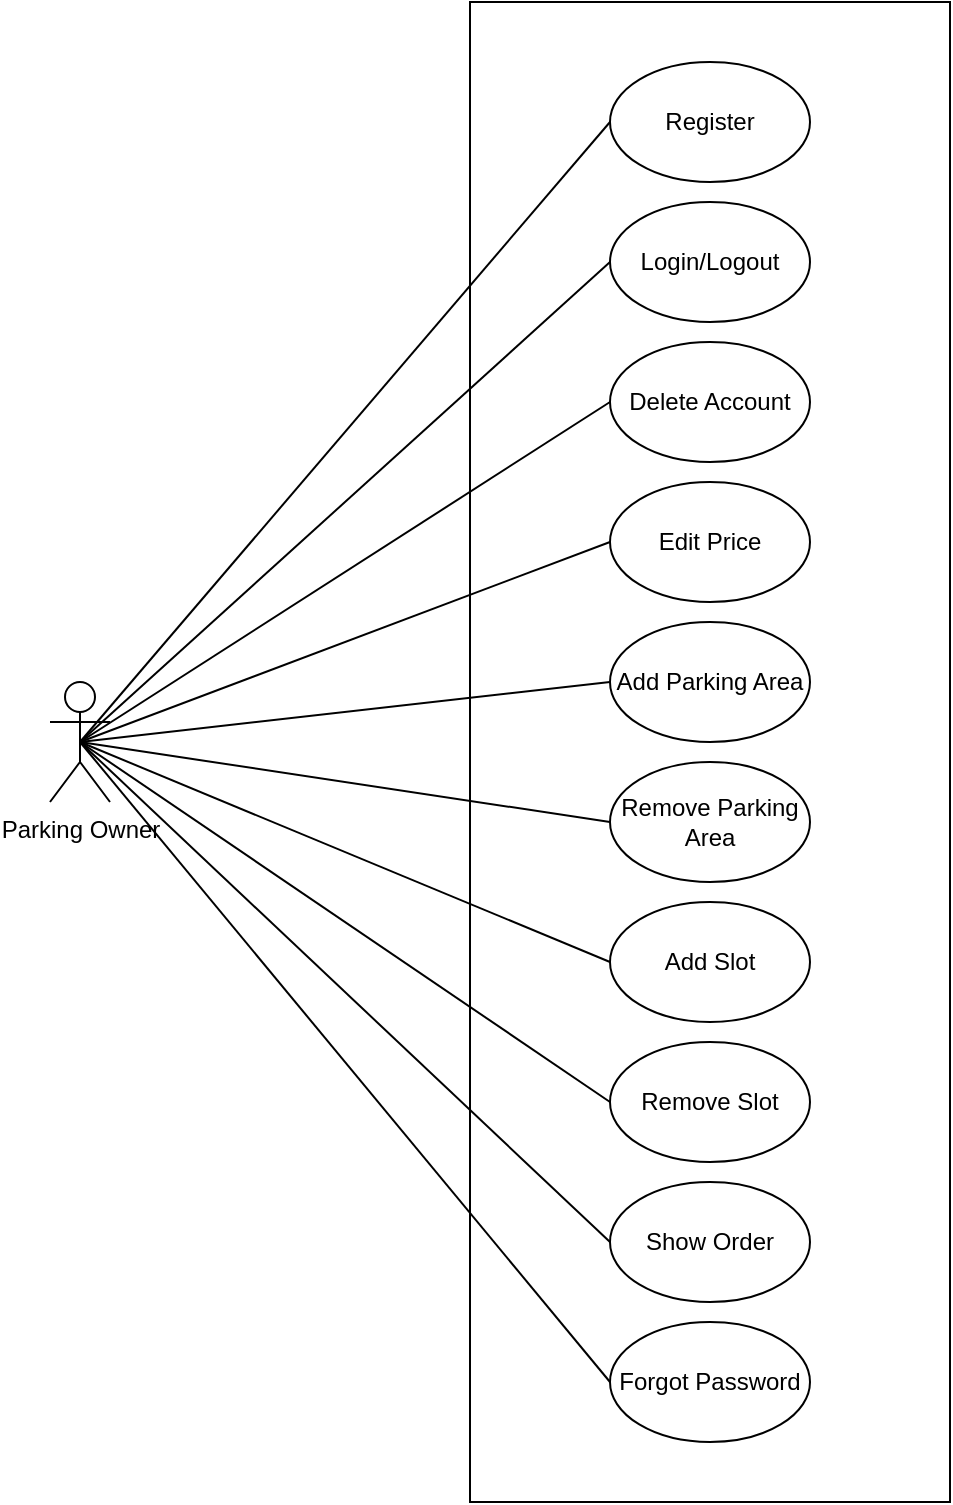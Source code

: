 <mxfile version="20.3.6" type="github">
  <diagram id="i-iJf0vgYVf8i7o0z8mV" name="Page-1">
    <mxGraphModel dx="827" dy="476" grid="1" gridSize="10" guides="1" tooltips="1" connect="1" arrows="1" fold="1" page="1" pageScale="1" pageWidth="850" pageHeight="1100" math="0" shadow="0">
      <root>
        <mxCell id="0" />
        <mxCell id="1" parent="0" />
        <mxCell id="Za69jp9n-biE8mrZsM6M-49" value="" style="verticalLabelPosition=bottom;verticalAlign=top;html=1;shape=mxgraph.basic.rect;fillColor2=none;strokeWidth=1;size=20;indent=5;fillColor=none;noLabel=1;backgroundOutline=0;" vertex="1" parent="1">
          <mxGeometry x="290" y="50" width="240" height="750" as="geometry" />
        </mxCell>
        <mxCell id="Za69jp9n-biE8mrZsM6M-1" value="Register" style="ellipse;whiteSpace=wrap;html=1;" vertex="1" parent="1">
          <mxGeometry x="360" y="80" width="100" height="60" as="geometry" />
        </mxCell>
        <mxCell id="Za69jp9n-biE8mrZsM6M-2" value="Login/Logout" style="ellipse;whiteSpace=wrap;html=1;" vertex="1" parent="1">
          <mxGeometry x="360" y="150" width="100" height="60" as="geometry" />
        </mxCell>
        <mxCell id="Za69jp9n-biE8mrZsM6M-3" value="Delete Account" style="ellipse;whiteSpace=wrap;html=1;" vertex="1" parent="1">
          <mxGeometry x="360" y="220" width="100" height="60" as="geometry" />
        </mxCell>
        <mxCell id="Za69jp9n-biE8mrZsM6M-4" value="Edit Price" style="ellipse;whiteSpace=wrap;html=1;" vertex="1" parent="1">
          <mxGeometry x="360" y="290" width="100" height="60" as="geometry" />
        </mxCell>
        <mxCell id="Za69jp9n-biE8mrZsM6M-5" value="Add Parking Area" style="ellipse;whiteSpace=wrap;html=1;" vertex="1" parent="1">
          <mxGeometry x="360" y="360" width="100" height="60" as="geometry" />
        </mxCell>
        <mxCell id="Za69jp9n-biE8mrZsM6M-6" value="Remove Parking Area" style="ellipse;whiteSpace=wrap;html=1;" vertex="1" parent="1">
          <mxGeometry x="360" y="430" width="100" height="60" as="geometry" />
        </mxCell>
        <mxCell id="Za69jp9n-biE8mrZsM6M-7" value="Add Slot" style="ellipse;whiteSpace=wrap;html=1;" vertex="1" parent="1">
          <mxGeometry x="360" y="500" width="100" height="60" as="geometry" />
        </mxCell>
        <mxCell id="Za69jp9n-biE8mrZsM6M-8" value="Remove Slot" style="ellipse;whiteSpace=wrap;html=1;" vertex="1" parent="1">
          <mxGeometry x="360" y="570" width="100" height="60" as="geometry" />
        </mxCell>
        <mxCell id="Za69jp9n-biE8mrZsM6M-9" value="Show Order" style="ellipse;whiteSpace=wrap;html=1;" vertex="1" parent="1">
          <mxGeometry x="360" y="640" width="100" height="60" as="geometry" />
        </mxCell>
        <mxCell id="Za69jp9n-biE8mrZsM6M-10" value="Forgot Password" style="ellipse;whiteSpace=wrap;html=1;" vertex="1" parent="1">
          <mxGeometry x="360" y="710" width="100" height="60" as="geometry" />
        </mxCell>
        <mxCell id="Za69jp9n-biE8mrZsM6M-11" value="Parking Owner" style="shape=umlActor;verticalLabelPosition=bottom;verticalAlign=top;html=1;outlineConnect=0;" vertex="1" parent="1">
          <mxGeometry x="80" y="390" width="30" height="60" as="geometry" />
        </mxCell>
        <mxCell id="Za69jp9n-biE8mrZsM6M-26" value="" style="endArrow=none;html=1;rounded=0;exitX=0.5;exitY=0.5;exitDx=0;exitDy=0;exitPerimeter=0;entryX=0;entryY=0.5;entryDx=0;entryDy=0;" edge="1" parent="1" source="Za69jp9n-biE8mrZsM6M-11" target="Za69jp9n-biE8mrZsM6M-1">
          <mxGeometry width="50" height="50" relative="1" as="geometry">
            <mxPoint x="400" y="500" as="sourcePoint" />
            <mxPoint x="450" y="450" as="targetPoint" />
          </mxGeometry>
        </mxCell>
        <mxCell id="Za69jp9n-biE8mrZsM6M-29" value="" style="endArrow=none;html=1;rounded=0;exitX=0.5;exitY=0.5;exitDx=0;exitDy=0;exitPerimeter=0;entryX=0;entryY=0.5;entryDx=0;entryDy=0;" edge="1" parent="1" source="Za69jp9n-biE8mrZsM6M-11" target="Za69jp9n-biE8mrZsM6M-4">
          <mxGeometry width="50" height="50" relative="1" as="geometry">
            <mxPoint x="400" y="350" as="sourcePoint" />
            <mxPoint x="360" y="330" as="targetPoint" />
          </mxGeometry>
        </mxCell>
        <mxCell id="Za69jp9n-biE8mrZsM6M-30" value="" style="endArrow=none;html=1;rounded=0;exitX=0.5;exitY=0.5;exitDx=0;exitDy=0;exitPerimeter=0;entryX=0;entryY=0.5;entryDx=0;entryDy=0;" edge="1" parent="1" source="Za69jp9n-biE8mrZsM6M-11" target="Za69jp9n-biE8mrZsM6M-5">
          <mxGeometry width="50" height="50" relative="1" as="geometry">
            <mxPoint x="400" y="350" as="sourcePoint" />
            <mxPoint x="450" y="300" as="targetPoint" />
          </mxGeometry>
        </mxCell>
        <mxCell id="Za69jp9n-biE8mrZsM6M-31" value="" style="endArrow=none;html=1;rounded=0;exitX=0.5;exitY=0.5;exitDx=0;exitDy=0;exitPerimeter=0;entryX=0;entryY=0.5;entryDx=0;entryDy=0;" edge="1" parent="1" source="Za69jp9n-biE8mrZsM6M-11" target="Za69jp9n-biE8mrZsM6M-6">
          <mxGeometry width="50" height="50" relative="1" as="geometry">
            <mxPoint x="400" y="500" as="sourcePoint" />
            <mxPoint x="450" y="450" as="targetPoint" />
          </mxGeometry>
        </mxCell>
        <mxCell id="Za69jp9n-biE8mrZsM6M-32" value="" style="endArrow=none;html=1;rounded=0;entryX=0.5;entryY=0.5;entryDx=0;entryDy=0;entryPerimeter=0;exitX=0;exitY=0.5;exitDx=0;exitDy=0;" edge="1" parent="1" source="Za69jp9n-biE8mrZsM6M-7" target="Za69jp9n-biE8mrZsM6M-11">
          <mxGeometry width="50" height="50" relative="1" as="geometry">
            <mxPoint x="400" y="640" as="sourcePoint" />
            <mxPoint x="450" y="590" as="targetPoint" />
          </mxGeometry>
        </mxCell>
        <mxCell id="Za69jp9n-biE8mrZsM6M-33" value="" style="endArrow=none;html=1;rounded=0;entryX=0.5;entryY=0.5;entryDx=0;entryDy=0;entryPerimeter=0;exitX=0;exitY=0.5;exitDx=0;exitDy=0;" edge="1" parent="1" source="Za69jp9n-biE8mrZsM6M-8" target="Za69jp9n-biE8mrZsM6M-11">
          <mxGeometry width="50" height="50" relative="1" as="geometry">
            <mxPoint x="400" y="640" as="sourcePoint" />
            <mxPoint x="450" y="590" as="targetPoint" />
          </mxGeometry>
        </mxCell>
        <mxCell id="Za69jp9n-biE8mrZsM6M-34" value="" style="endArrow=none;html=1;rounded=0;entryX=0.5;entryY=0.5;entryDx=0;entryDy=0;entryPerimeter=0;exitX=0;exitY=0.5;exitDx=0;exitDy=0;" edge="1" parent="1" source="Za69jp9n-biE8mrZsM6M-9" target="Za69jp9n-biE8mrZsM6M-11">
          <mxGeometry width="50" height="50" relative="1" as="geometry">
            <mxPoint x="400" y="640" as="sourcePoint" />
            <mxPoint x="450" y="590" as="targetPoint" />
          </mxGeometry>
        </mxCell>
        <mxCell id="Za69jp9n-biE8mrZsM6M-46" value="" style="endArrow=none;html=1;shadow=0;comic=0;sketch=0;strokeColor=default;strokeWidth=1;endSize=0;targetPerimeterSpacing=0;curved=1;jumpStyle=none;entryX=0;entryY=0.5;entryDx=0;entryDy=0;exitX=0.5;exitY=0.5;exitDx=0;exitDy=0;exitPerimeter=0;" edge="1" parent="1" source="Za69jp9n-biE8mrZsM6M-11" target="Za69jp9n-biE8mrZsM6M-2">
          <mxGeometry width="50" height="50" relative="1" as="geometry">
            <mxPoint x="400" y="340" as="sourcePoint" />
            <mxPoint x="450" y="290" as="targetPoint" />
          </mxGeometry>
        </mxCell>
        <mxCell id="Za69jp9n-biE8mrZsM6M-47" value="" style="endArrow=none;html=1;shadow=0;comic=0;sketch=0;strokeColor=default;strokeWidth=1;endSize=0;targetPerimeterSpacing=0;curved=1;jumpStyle=none;entryX=0;entryY=0.5;entryDx=0;entryDy=0;exitX=0.5;exitY=0.5;exitDx=0;exitDy=0;exitPerimeter=0;" edge="1" parent="1" source="Za69jp9n-biE8mrZsM6M-11" target="Za69jp9n-biE8mrZsM6M-3">
          <mxGeometry width="50" height="50" relative="1" as="geometry">
            <mxPoint x="400" y="340" as="sourcePoint" />
            <mxPoint x="450" y="290" as="targetPoint" />
          </mxGeometry>
        </mxCell>
        <mxCell id="Za69jp9n-biE8mrZsM6M-48" value="" style="endArrow=none;html=1;shadow=0;comic=0;sketch=0;strokeColor=default;strokeWidth=1;endSize=0;targetPerimeterSpacing=0;curved=1;jumpStyle=none;entryX=0.5;entryY=0.5;entryDx=0;entryDy=0;entryPerimeter=0;exitX=0;exitY=0.5;exitDx=0;exitDy=0;" edge="1" parent="1" source="Za69jp9n-biE8mrZsM6M-10" target="Za69jp9n-biE8mrZsM6M-11">
          <mxGeometry width="50" height="50" relative="1" as="geometry">
            <mxPoint x="400" y="640" as="sourcePoint" />
            <mxPoint x="450" y="590" as="targetPoint" />
          </mxGeometry>
        </mxCell>
      </root>
    </mxGraphModel>
  </diagram>
</mxfile>
